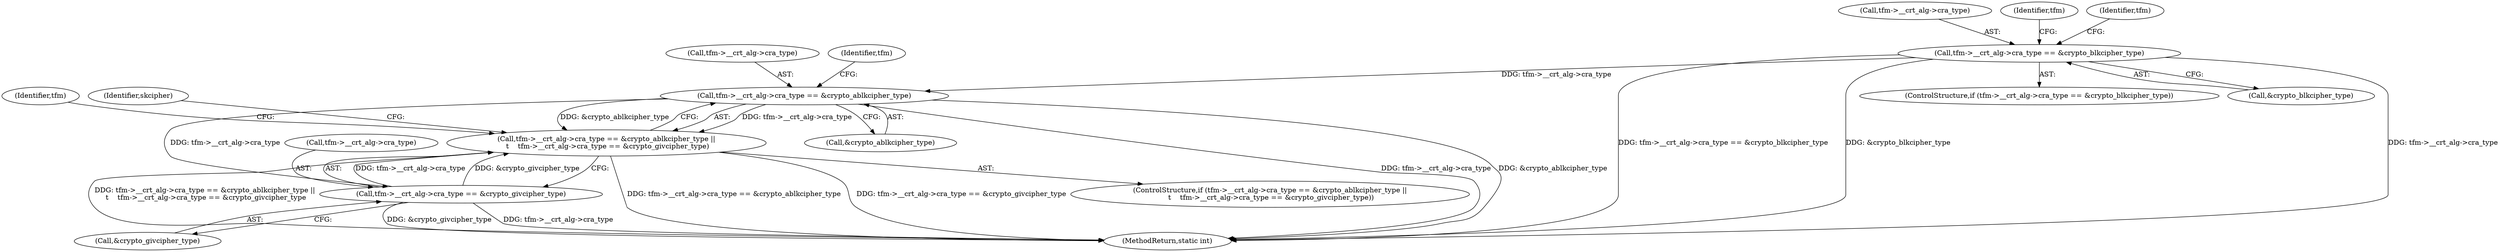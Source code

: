 digraph "0_linux_9933e113c2e87a9f46a40fde8dafbf801dca1ab9@API" {
"1000127" [label="(Call,tfm->__crt_alg->cra_type == &crypto_ablkcipher_type)"];
"1000114" [label="(Call,tfm->__crt_alg->cra_type == &crypto_blkcipher_type)"];
"1000126" [label="(Call,tfm->__crt_alg->cra_type == &crypto_ablkcipher_type ||\n \t    tfm->__crt_alg->cra_type == &crypto_givcipher_type)"];
"1000135" [label="(Call,tfm->__crt_alg->cra_type == &crypto_givcipher_type)"];
"1000115" [label="(Call,tfm->__crt_alg->cra_type)"];
"1000124" [label="(Identifier,tfm)"];
"1000133" [label="(Call,&crypto_ablkcipher_type)"];
"1000126" [label="(Call,tfm->__crt_alg->cra_type == &crypto_ablkcipher_type ||\n \t    tfm->__crt_alg->cra_type == &crypto_givcipher_type)"];
"1000114" [label="(Call,tfm->__crt_alg->cra_type == &crypto_blkcipher_type)"];
"1000141" [label="(Call,&crypto_givcipher_type)"];
"1000125" [label="(ControlStructure,if (tfm->__crt_alg->cra_type == &crypto_ablkcipher_type ||\n \t    tfm->__crt_alg->cra_type == &crypto_givcipher_type))"];
"1000127" [label="(Call,tfm->__crt_alg->cra_type == &crypto_ablkcipher_type)"];
"1000145" [label="(Identifier,tfm)"];
"1000128" [label="(Call,tfm->__crt_alg->cra_type)"];
"1000113" [label="(ControlStructure,if (tfm->__crt_alg->cra_type == &crypto_blkcipher_type))"];
"1000120" [label="(Call,&crypto_blkcipher_type)"];
"1000199" [label="(MethodReturn,static int)"];
"1000148" [label="(Identifier,skcipher)"];
"1000136" [label="(Call,tfm->__crt_alg->cra_type)"];
"1000138" [label="(Identifier,tfm)"];
"1000135" [label="(Call,tfm->__crt_alg->cra_type == &crypto_givcipher_type)"];
"1000130" [label="(Identifier,tfm)"];
"1000127" -> "1000126"  [label="AST: "];
"1000127" -> "1000133"  [label="CFG: "];
"1000128" -> "1000127"  [label="AST: "];
"1000133" -> "1000127"  [label="AST: "];
"1000138" -> "1000127"  [label="CFG: "];
"1000126" -> "1000127"  [label="CFG: "];
"1000127" -> "1000199"  [label="DDG: tfm->__crt_alg->cra_type"];
"1000127" -> "1000199"  [label="DDG: &crypto_ablkcipher_type"];
"1000127" -> "1000126"  [label="DDG: tfm->__crt_alg->cra_type"];
"1000127" -> "1000126"  [label="DDG: &crypto_ablkcipher_type"];
"1000114" -> "1000127"  [label="DDG: tfm->__crt_alg->cra_type"];
"1000127" -> "1000135"  [label="DDG: tfm->__crt_alg->cra_type"];
"1000114" -> "1000113"  [label="AST: "];
"1000114" -> "1000120"  [label="CFG: "];
"1000115" -> "1000114"  [label="AST: "];
"1000120" -> "1000114"  [label="AST: "];
"1000124" -> "1000114"  [label="CFG: "];
"1000130" -> "1000114"  [label="CFG: "];
"1000114" -> "1000199"  [label="DDG: tfm->__crt_alg->cra_type"];
"1000114" -> "1000199"  [label="DDG: tfm->__crt_alg->cra_type == &crypto_blkcipher_type"];
"1000114" -> "1000199"  [label="DDG: &crypto_blkcipher_type"];
"1000126" -> "1000125"  [label="AST: "];
"1000126" -> "1000135"  [label="CFG: "];
"1000135" -> "1000126"  [label="AST: "];
"1000145" -> "1000126"  [label="CFG: "];
"1000148" -> "1000126"  [label="CFG: "];
"1000126" -> "1000199"  [label="DDG: tfm->__crt_alg->cra_type == &crypto_ablkcipher_type ||\n \t    tfm->__crt_alg->cra_type == &crypto_givcipher_type"];
"1000126" -> "1000199"  [label="DDG: tfm->__crt_alg->cra_type == &crypto_ablkcipher_type"];
"1000126" -> "1000199"  [label="DDG: tfm->__crt_alg->cra_type == &crypto_givcipher_type"];
"1000135" -> "1000126"  [label="DDG: tfm->__crt_alg->cra_type"];
"1000135" -> "1000126"  [label="DDG: &crypto_givcipher_type"];
"1000135" -> "1000141"  [label="CFG: "];
"1000136" -> "1000135"  [label="AST: "];
"1000141" -> "1000135"  [label="AST: "];
"1000135" -> "1000199"  [label="DDG: &crypto_givcipher_type"];
"1000135" -> "1000199"  [label="DDG: tfm->__crt_alg->cra_type"];
}
